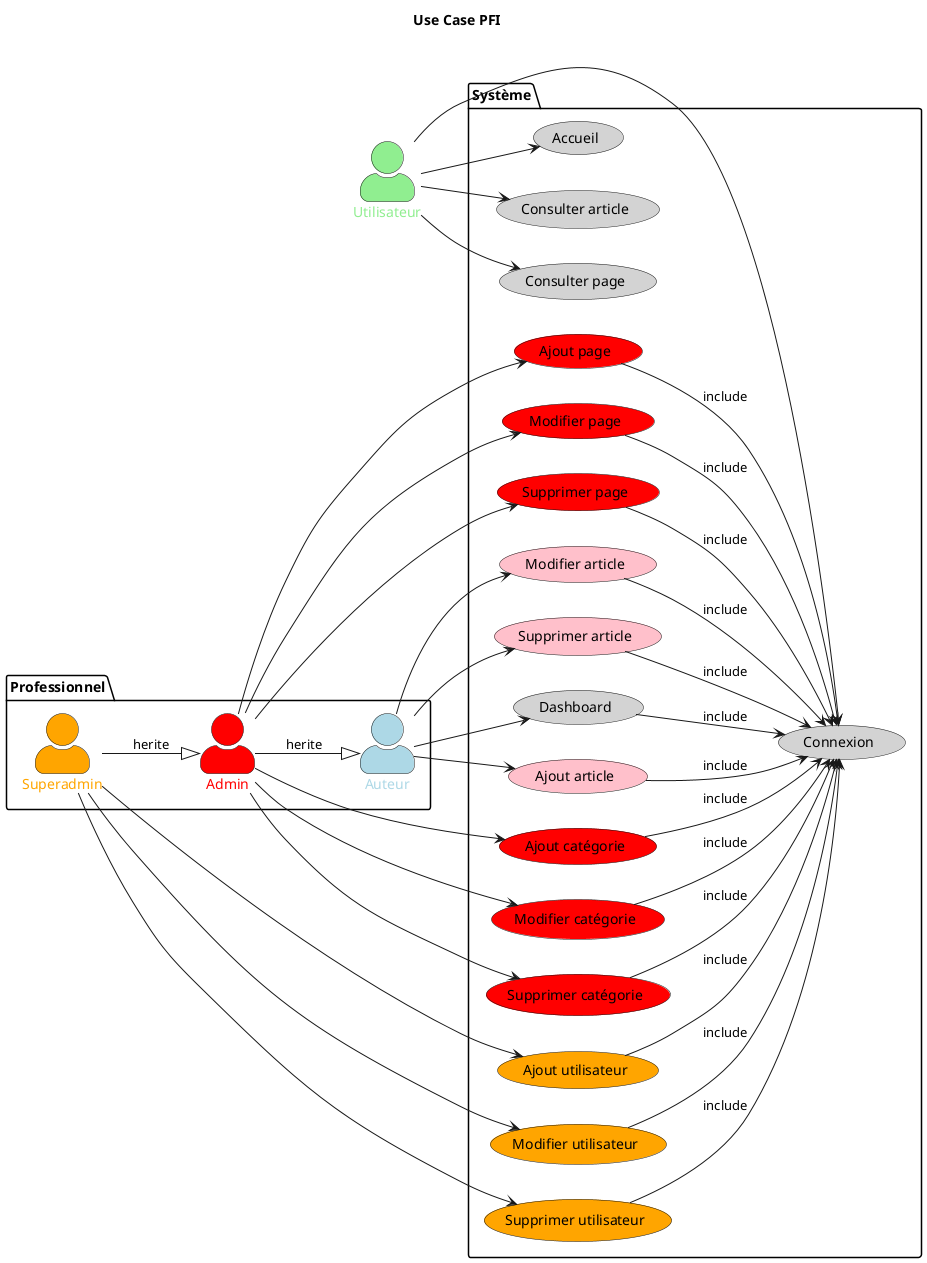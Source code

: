 @startuml UseCase
left to right direction
skinparam actorStyle awesome
title Use Case PFI

' Package des professionnels connectés 
package "Professionnel" {
  actor "Auteur" as Au #LightBlue;text:LightBlue
  actor "Admin" as Ad #Red;text:Red
  actor "Superadmin" as S #Orange;text:Orange
}
' Utilisateur non connecté
actor "Utilisateur" as U #LightGreen;text:LightGreen

package "Système" {
  usecase "Accueil" as UC1 #LightGray;text:Black
  usecase "Connexion" as UC2 #LightGray;text:Black
  usecase "Dashboard" as UC3 #LightGray;text:Black
  usecase "Consulter article" as UC4 #LightGray;text:Black
  usecase "Consulter page" as UC5 #LightGray;text:Black
  
  usecase "Ajout article" as UC6 #Pink;text:Black
  usecase "Modifier article" as UC7 #Pink;text:Black
  usecase "Supprimer article" as UC8 #Pink;text:Black

  usecase "Ajout catégorie" as UC9 #Red;text:Black
  usecase "Modifier catégorie" as UC10 #Red;text:Black
    usecase "Supprimer catégorie" as UC11 #Red;text:Black
    usecase "Ajout page" as UC12 #Red;text:Black
    usecase "Modifier page" as UC13 #Red;text:Black
    usecase "Supprimer page" as UC14 #Red;text:Black

    usecase "Ajout utilisateur" as UC15 #Orange;text:Black
    usecase "Modifier utilisateur" as UC16 #Orange;text:Black
    usecase "Supprimer utilisateur" as UC17 #Orange;text:Black
}

' Relations entre acteurs et cas d'utilisation
' Utilisateur non connecté
U --> UC1
U --> UC2
U --> UC4
U --> UC5

' Utilisateur connecté avec le rôle d'Auteur
Au --> UC3
Au --> UC6
Au --> UC7
Au --> UC8

' Utilisateur connecté avec le rôle d'Admin
Ad --> UC9
Ad --> UC10
Ad --> UC11
Ad --> UC12
Ad --> UC13
Ad --> UC14

' Utilisateur connecté avec le rôle de Superadmin
S --> UC15
S --> UC16
S --> UC17

' Héritage
S --|> Ad : herite
Ad --|> Au : herite

' Relations entre cas d'utilisation
UC3 --> UC2 : include
UC6 --> UC2 : include
UC7 --> UC2 : include
UC8 --> UC2 : include
UC9 --> UC2 : include
UC10 --> UC2 : include
UC11 --> UC2 : include
UC12 --> UC2 : include
UC13 --> UC2 : include
UC14 --> UC2 : include
UC15 --> UC2 : include
UC16 --> UC2 : include
UC17 --> UC2 : include

@enduml